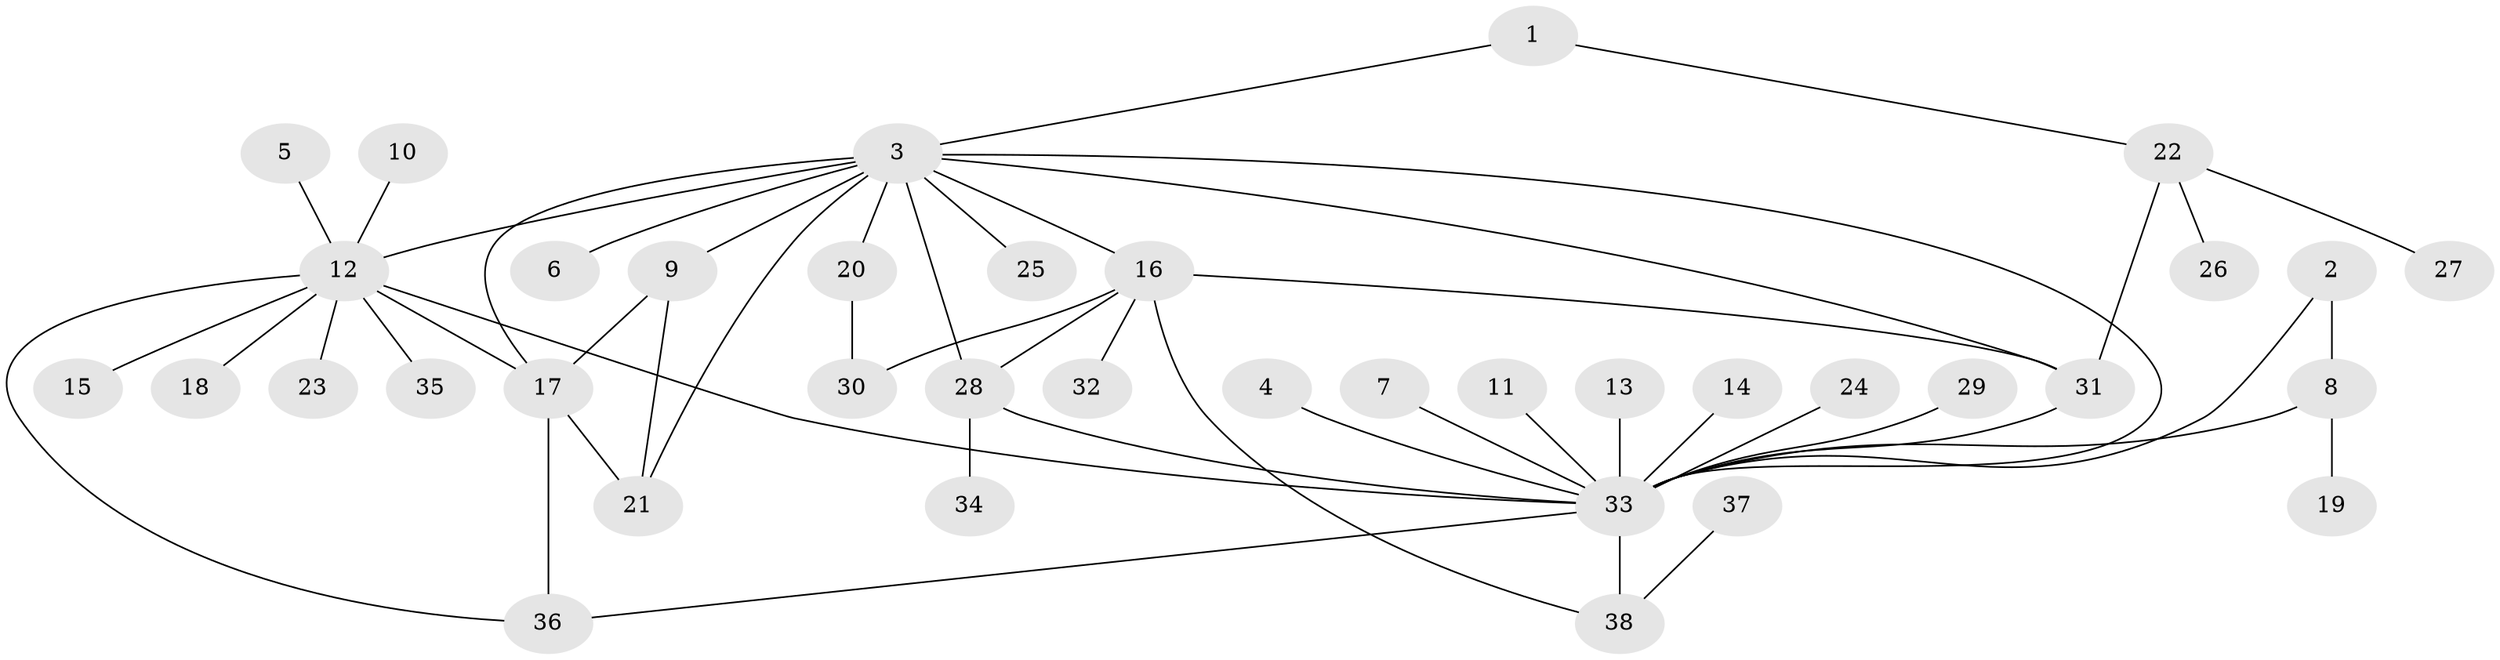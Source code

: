 // original degree distribution, {2: 0.18309859154929578, 16: 0.014084507042253521, 1: 0.5633802816901409, 19: 0.014084507042253521, 7: 0.04225352112676056, 5: 0.04225352112676056, 3: 0.09859154929577464, 12: 0.014084507042253521, 4: 0.028169014084507043}
// Generated by graph-tools (version 1.1) at 2025/01/03/09/25 03:01:42]
// undirected, 38 vertices, 52 edges
graph export_dot {
graph [start="1"]
  node [color=gray90,style=filled];
  1;
  2;
  3;
  4;
  5;
  6;
  7;
  8;
  9;
  10;
  11;
  12;
  13;
  14;
  15;
  16;
  17;
  18;
  19;
  20;
  21;
  22;
  23;
  24;
  25;
  26;
  27;
  28;
  29;
  30;
  31;
  32;
  33;
  34;
  35;
  36;
  37;
  38;
  1 -- 3 [weight=1.0];
  1 -- 22 [weight=1.0];
  2 -- 8 [weight=1.0];
  2 -- 33 [weight=1.0];
  3 -- 6 [weight=1.0];
  3 -- 9 [weight=2.0];
  3 -- 12 [weight=1.0];
  3 -- 16 [weight=1.0];
  3 -- 17 [weight=1.0];
  3 -- 20 [weight=1.0];
  3 -- 21 [weight=1.0];
  3 -- 25 [weight=1.0];
  3 -- 28 [weight=1.0];
  3 -- 31 [weight=2.0];
  3 -- 33 [weight=1.0];
  4 -- 33 [weight=1.0];
  5 -- 12 [weight=1.0];
  7 -- 33 [weight=1.0];
  8 -- 19 [weight=1.0];
  8 -- 33 [weight=1.0];
  9 -- 17 [weight=1.0];
  9 -- 21 [weight=1.0];
  10 -- 12 [weight=1.0];
  11 -- 33 [weight=1.0];
  12 -- 15 [weight=1.0];
  12 -- 17 [weight=1.0];
  12 -- 18 [weight=1.0];
  12 -- 23 [weight=1.0];
  12 -- 33 [weight=1.0];
  12 -- 35 [weight=1.0];
  12 -- 36 [weight=1.0];
  13 -- 33 [weight=1.0];
  14 -- 33 [weight=1.0];
  16 -- 28 [weight=1.0];
  16 -- 30 [weight=1.0];
  16 -- 31 [weight=1.0];
  16 -- 32 [weight=1.0];
  16 -- 38 [weight=1.0];
  17 -- 21 [weight=1.0];
  17 -- 36 [weight=1.0];
  20 -- 30 [weight=1.0];
  22 -- 26 [weight=1.0];
  22 -- 27 [weight=1.0];
  22 -- 31 [weight=1.0];
  24 -- 33 [weight=1.0];
  28 -- 33 [weight=1.0];
  28 -- 34 [weight=1.0];
  29 -- 33 [weight=1.0];
  31 -- 33 [weight=1.0];
  33 -- 36 [weight=1.0];
  33 -- 38 [weight=1.0];
  37 -- 38 [weight=1.0];
}
